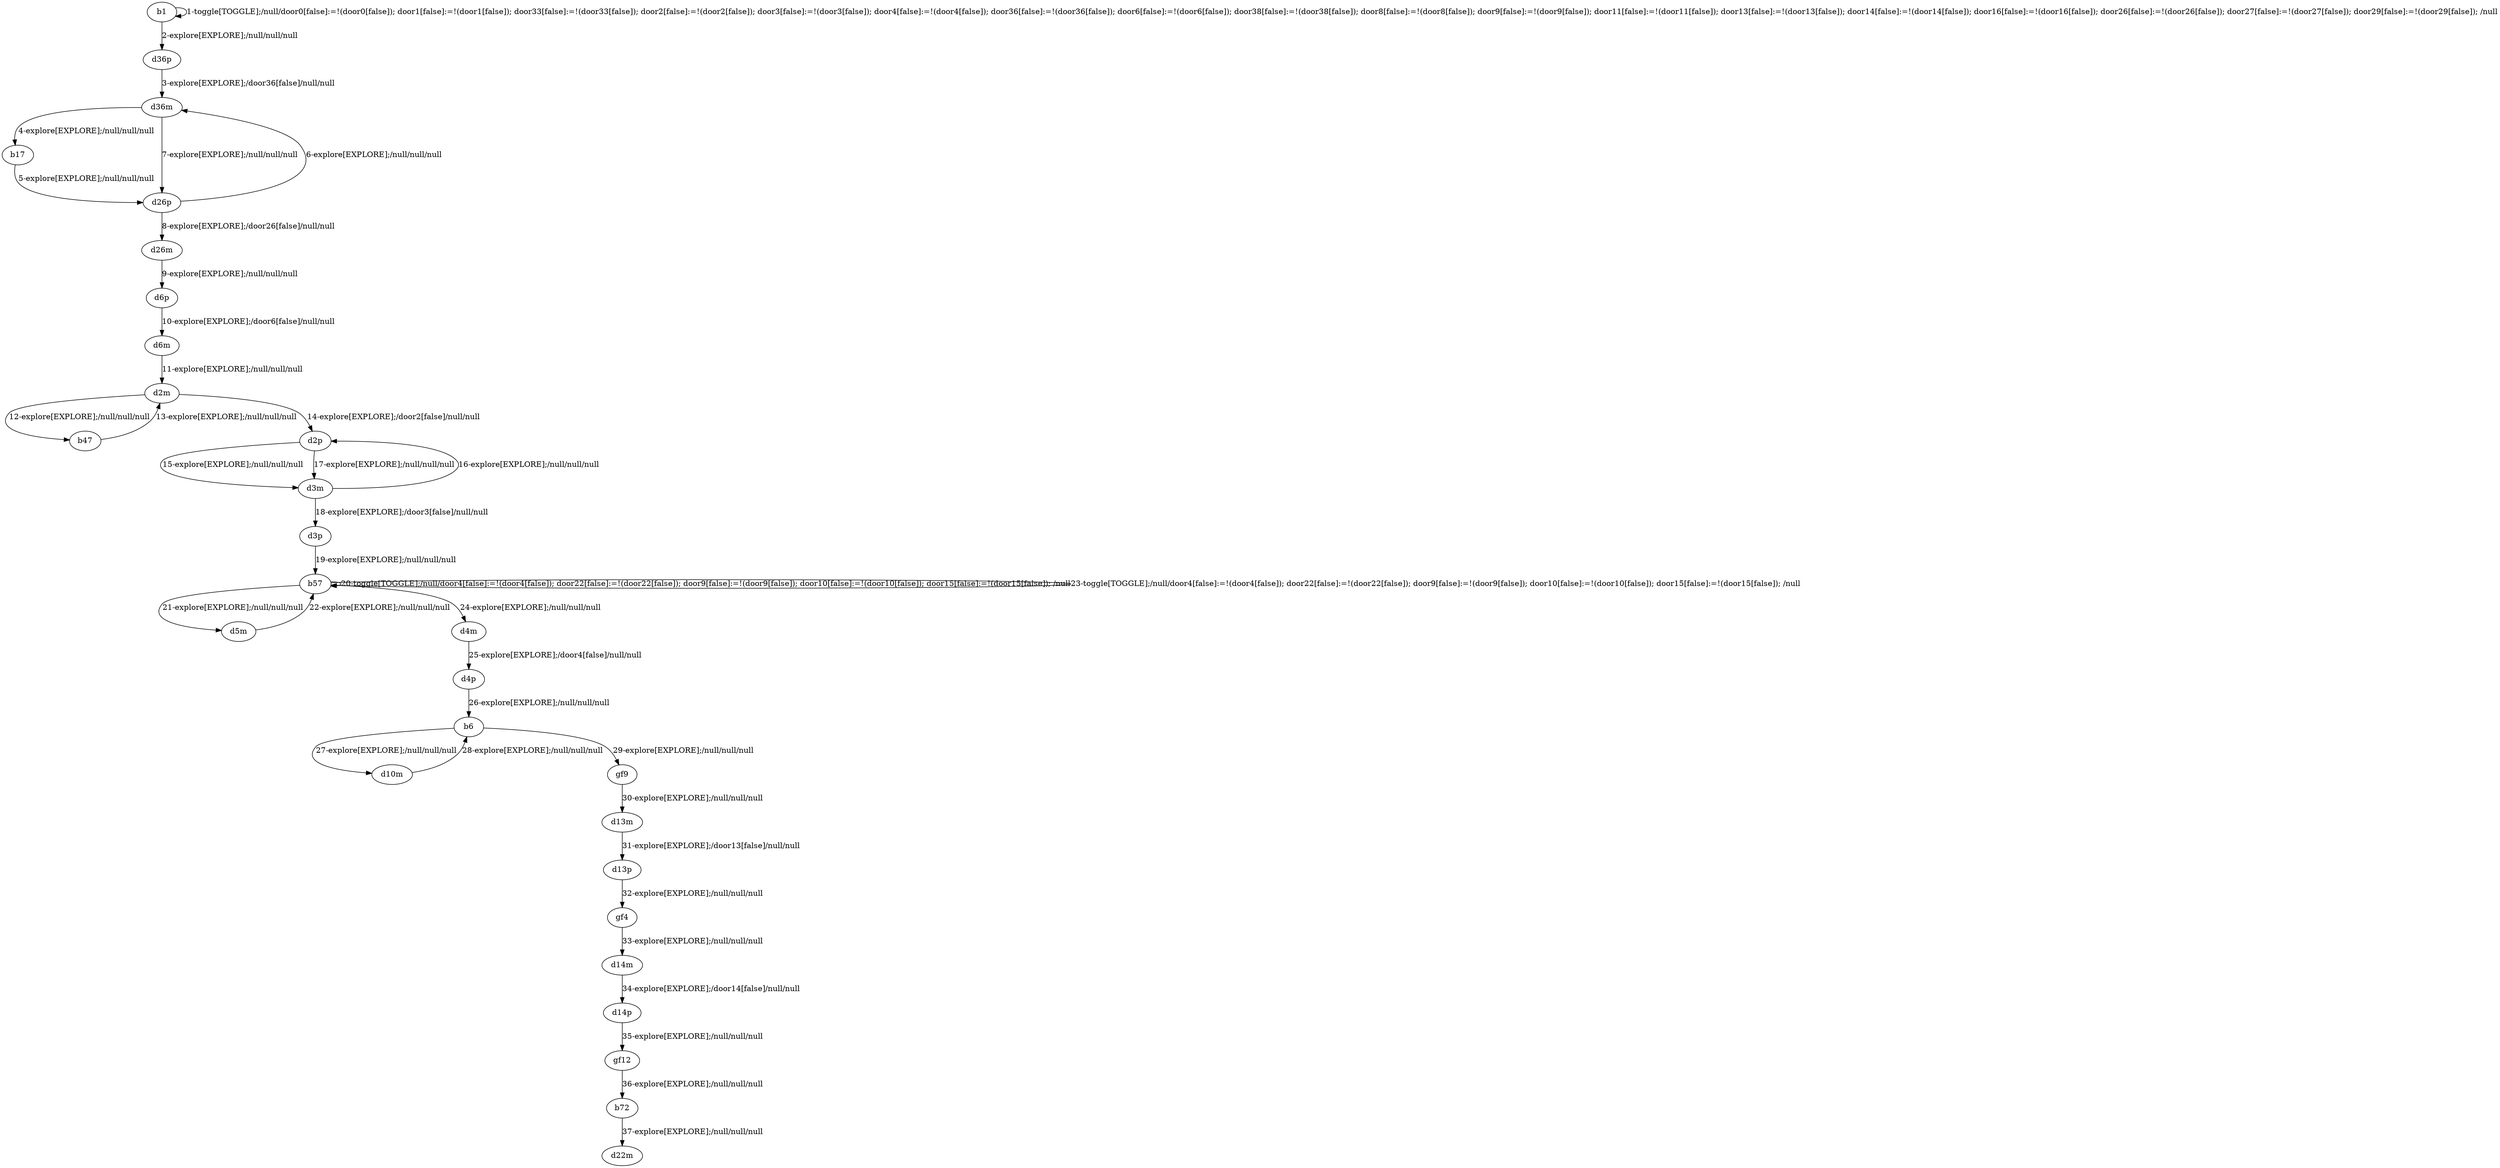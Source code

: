 # Total number of goals covered by this test: 1
# b72 --> d22m

digraph g {
"b1" -> "b1" [label = "1-toggle[TOGGLE];/null/door0[false]:=!(door0[false]); door1[false]:=!(door1[false]); door33[false]:=!(door33[false]); door2[false]:=!(door2[false]); door3[false]:=!(door3[false]); door4[false]:=!(door4[false]); door36[false]:=!(door36[false]); door6[false]:=!(door6[false]); door38[false]:=!(door38[false]); door8[false]:=!(door8[false]); door9[false]:=!(door9[false]); door11[false]:=!(door11[false]); door13[false]:=!(door13[false]); door14[false]:=!(door14[false]); door16[false]:=!(door16[false]); door26[false]:=!(door26[false]); door27[false]:=!(door27[false]); door29[false]:=!(door29[false]); /null"];
"b1" -> "d36p" [label = "2-explore[EXPLORE];/null/null/null"];
"d36p" -> "d36m" [label = "3-explore[EXPLORE];/door36[false]/null/null"];
"d36m" -> "b17" [label = "4-explore[EXPLORE];/null/null/null"];
"b17" -> "d26p" [label = "5-explore[EXPLORE];/null/null/null"];
"d26p" -> "d36m" [label = "6-explore[EXPLORE];/null/null/null"];
"d36m" -> "d26p" [label = "7-explore[EXPLORE];/null/null/null"];
"d26p" -> "d26m" [label = "8-explore[EXPLORE];/door26[false]/null/null"];
"d26m" -> "d6p" [label = "9-explore[EXPLORE];/null/null/null"];
"d6p" -> "d6m" [label = "10-explore[EXPLORE];/door6[false]/null/null"];
"d6m" -> "d2m" [label = "11-explore[EXPLORE];/null/null/null"];
"d2m" -> "b47" [label = "12-explore[EXPLORE];/null/null/null"];
"b47" -> "d2m" [label = "13-explore[EXPLORE];/null/null/null"];
"d2m" -> "d2p" [label = "14-explore[EXPLORE];/door2[false]/null/null"];
"d2p" -> "d3m" [label = "15-explore[EXPLORE];/null/null/null"];
"d3m" -> "d2p" [label = "16-explore[EXPLORE];/null/null/null"];
"d2p" -> "d3m" [label = "17-explore[EXPLORE];/null/null/null"];
"d3m" -> "d3p" [label = "18-explore[EXPLORE];/door3[false]/null/null"];
"d3p" -> "b57" [label = "19-explore[EXPLORE];/null/null/null"];
"b57" -> "b57" [label = "20-toggle[TOGGLE];/null/door4[false]:=!(door4[false]); door22[false]:=!(door22[false]); door9[false]:=!(door9[false]); door10[false]:=!(door10[false]); door15[false]:=!(door15[false]); /null"];
"b57" -> "d5m" [label = "21-explore[EXPLORE];/null/null/null"];
"d5m" -> "b57" [label = "22-explore[EXPLORE];/null/null/null"];
"b57" -> "b57" [label = "23-toggle[TOGGLE];/null/door4[false]:=!(door4[false]); door22[false]:=!(door22[false]); door9[false]:=!(door9[false]); door10[false]:=!(door10[false]); door15[false]:=!(door15[false]); /null"];
"b57" -> "d4m" [label = "24-explore[EXPLORE];/null/null/null"];
"d4m" -> "d4p" [label = "25-explore[EXPLORE];/door4[false]/null/null"];
"d4p" -> "b6" [label = "26-explore[EXPLORE];/null/null/null"];
"b6" -> "d10m" [label = "27-explore[EXPLORE];/null/null/null"];
"d10m" -> "b6" [label = "28-explore[EXPLORE];/null/null/null"];
"b6" -> "gf9" [label = "29-explore[EXPLORE];/null/null/null"];
"gf9" -> "d13m" [label = "30-explore[EXPLORE];/null/null/null"];
"d13m" -> "d13p" [label = "31-explore[EXPLORE];/door13[false]/null/null"];
"d13p" -> "gf4" [label = "32-explore[EXPLORE];/null/null/null"];
"gf4" -> "d14m" [label = "33-explore[EXPLORE];/null/null/null"];
"d14m" -> "d14p" [label = "34-explore[EXPLORE];/door14[false]/null/null"];
"d14p" -> "gf12" [label = "35-explore[EXPLORE];/null/null/null"];
"gf12" -> "b72" [label = "36-explore[EXPLORE];/null/null/null"];
"b72" -> "d22m" [label = "37-explore[EXPLORE];/null/null/null"];
}
